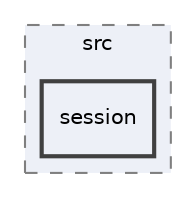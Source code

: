 digraph "/Users/jlu/zeek/src/session"
{
 // LATEX_PDF_SIZE
  edge [fontname="Helvetica",fontsize="10",labelfontname="Helvetica",labelfontsize="10"];
  node [fontname="Helvetica",fontsize="10",shape=record];
  compound=true
  subgraph clusterdir_ad5ef0d7ac29eb47ccb661b82fa60e73 {
    graph [ bgcolor="#edf0f7", pencolor="grey50", style="filled,dashed,", label="src", fontname="Helvetica", fontsize="10", URL="dir_ad5ef0d7ac29eb47ccb661b82fa60e73.html"]
  dir_020ba6825b77c2a035ba90edc4856e37 [shape=box, label="session", style="filled,bold,", fillcolor="#edf0f7", color="grey25", URL="dir_020ba6825b77c2a035ba90edc4856e37.html"];
  }
}
